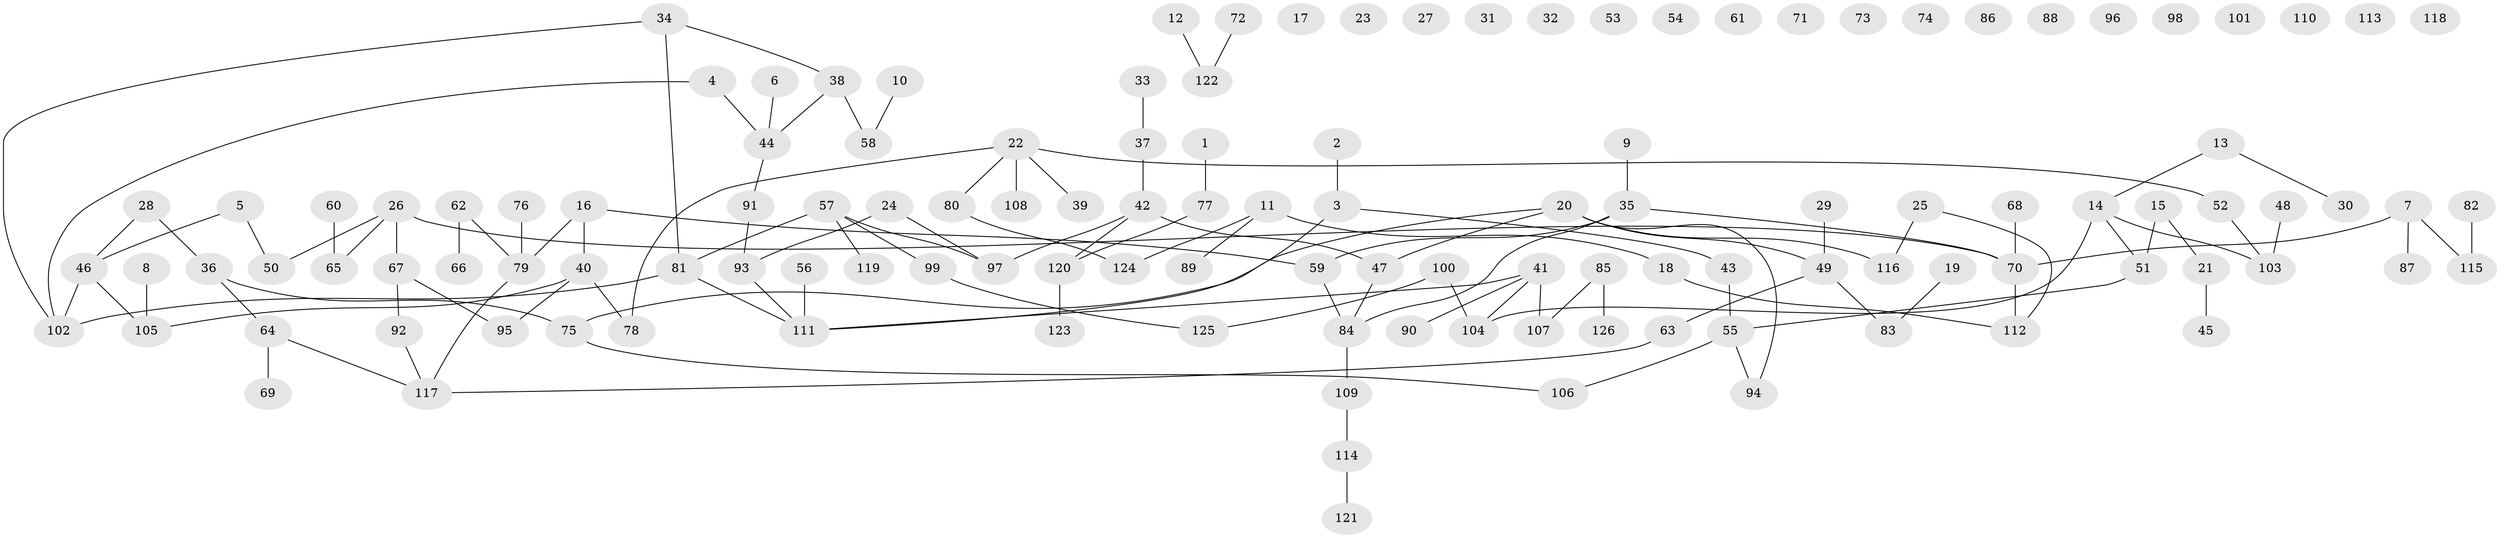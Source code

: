 // Generated by graph-tools (version 1.1) at 2025/00/03/09/25 03:00:55]
// undirected, 126 vertices, 124 edges
graph export_dot {
graph [start="1"]
  node [color=gray90,style=filled];
  1;
  2;
  3;
  4;
  5;
  6;
  7;
  8;
  9;
  10;
  11;
  12;
  13;
  14;
  15;
  16;
  17;
  18;
  19;
  20;
  21;
  22;
  23;
  24;
  25;
  26;
  27;
  28;
  29;
  30;
  31;
  32;
  33;
  34;
  35;
  36;
  37;
  38;
  39;
  40;
  41;
  42;
  43;
  44;
  45;
  46;
  47;
  48;
  49;
  50;
  51;
  52;
  53;
  54;
  55;
  56;
  57;
  58;
  59;
  60;
  61;
  62;
  63;
  64;
  65;
  66;
  67;
  68;
  69;
  70;
  71;
  72;
  73;
  74;
  75;
  76;
  77;
  78;
  79;
  80;
  81;
  82;
  83;
  84;
  85;
  86;
  87;
  88;
  89;
  90;
  91;
  92;
  93;
  94;
  95;
  96;
  97;
  98;
  99;
  100;
  101;
  102;
  103;
  104;
  105;
  106;
  107;
  108;
  109;
  110;
  111;
  112;
  113;
  114;
  115;
  116;
  117;
  118;
  119;
  120;
  121;
  122;
  123;
  124;
  125;
  126;
  1 -- 77;
  2 -- 3;
  3 -- 43;
  3 -- 111;
  4 -- 44;
  4 -- 102;
  5 -- 46;
  5 -- 50;
  6 -- 44;
  7 -- 70;
  7 -- 87;
  7 -- 115;
  8 -- 105;
  9 -- 35;
  10 -- 58;
  11 -- 18;
  11 -- 89;
  11 -- 124;
  12 -- 122;
  13 -- 14;
  13 -- 30;
  14 -- 51;
  14 -- 103;
  14 -- 104;
  15 -- 21;
  15 -- 51;
  16 -- 40;
  16 -- 59;
  16 -- 79;
  18 -- 112;
  19 -- 83;
  20 -- 47;
  20 -- 49;
  20 -- 75;
  20 -- 94;
  20 -- 116;
  21 -- 45;
  22 -- 39;
  22 -- 52;
  22 -- 78;
  22 -- 80;
  22 -- 108;
  24 -- 93;
  24 -- 97;
  25 -- 112;
  25 -- 116;
  26 -- 50;
  26 -- 65;
  26 -- 67;
  26 -- 70;
  28 -- 36;
  28 -- 46;
  29 -- 49;
  33 -- 37;
  34 -- 38;
  34 -- 81;
  34 -- 102;
  35 -- 59;
  35 -- 70;
  35 -- 84;
  36 -- 64;
  36 -- 75;
  37 -- 42;
  38 -- 44;
  38 -- 58;
  40 -- 78;
  40 -- 95;
  40 -- 105;
  41 -- 90;
  41 -- 104;
  41 -- 107;
  41 -- 111;
  42 -- 47;
  42 -- 97;
  42 -- 120;
  43 -- 55;
  44 -- 91;
  46 -- 102;
  46 -- 105;
  47 -- 84;
  48 -- 103;
  49 -- 63;
  49 -- 83;
  51 -- 55;
  52 -- 103;
  55 -- 94;
  55 -- 106;
  56 -- 111;
  57 -- 81;
  57 -- 97;
  57 -- 99;
  57 -- 119;
  59 -- 84;
  60 -- 65;
  62 -- 66;
  62 -- 79;
  63 -- 117;
  64 -- 69;
  64 -- 117;
  67 -- 92;
  67 -- 95;
  68 -- 70;
  70 -- 112;
  72 -- 122;
  75 -- 106;
  76 -- 79;
  77 -- 120;
  79 -- 117;
  80 -- 124;
  81 -- 102;
  81 -- 111;
  82 -- 115;
  84 -- 109;
  85 -- 107;
  85 -- 126;
  91 -- 93;
  92 -- 117;
  93 -- 111;
  99 -- 125;
  100 -- 104;
  100 -- 125;
  109 -- 114;
  114 -- 121;
  120 -- 123;
}
